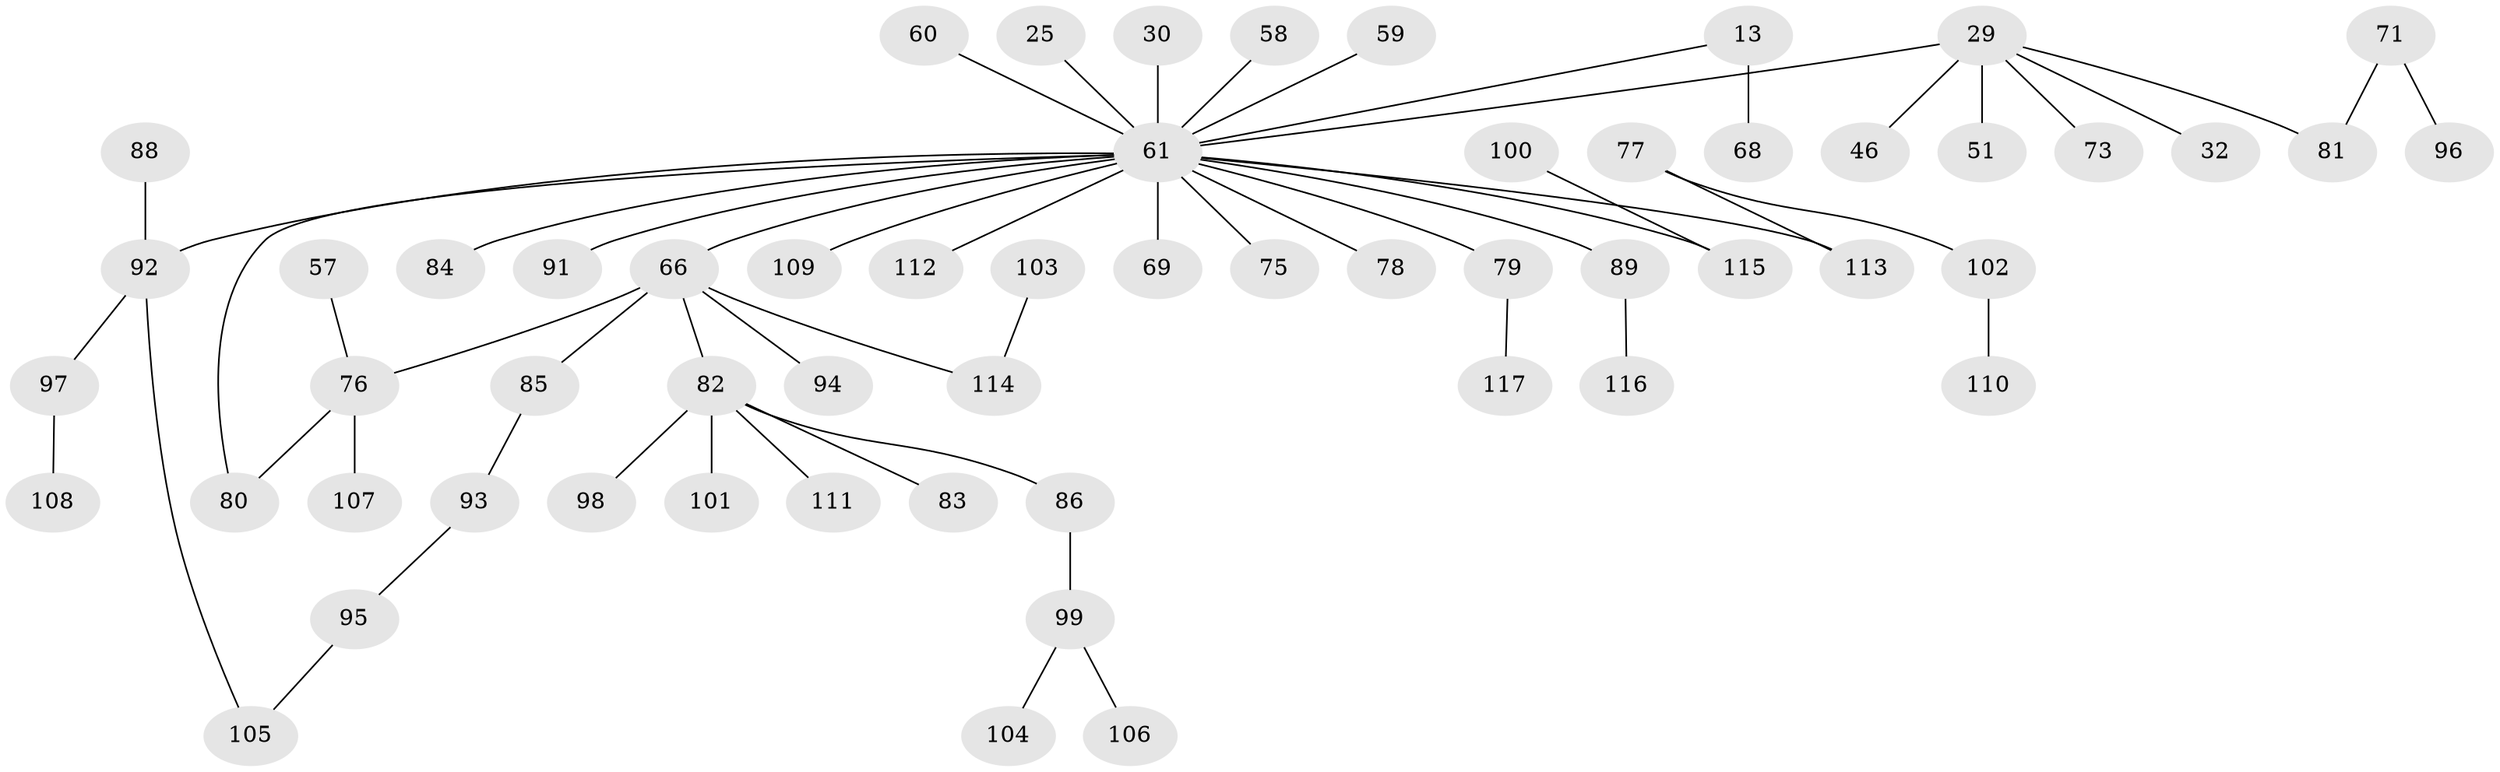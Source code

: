 // original degree distribution, {3: 0.18803418803418803, 8: 0.008547008547008548, 6: 0.017094017094017096, 7: 0.008547008547008548, 2: 0.29914529914529914, 4: 0.07692307692307693, 1: 0.4017094017094017}
// Generated by graph-tools (version 1.1) at 2025/41/03/09/25 04:41:30]
// undirected, 58 vertices, 59 edges
graph export_dot {
graph [start="1"]
  node [color=gray90,style=filled];
  13;
  25;
  29 [super="+21+12"];
  30 [super="+15"];
  32;
  46;
  51 [super="+50"];
  57;
  58;
  59;
  60;
  61 [super="+7+42+20"];
  66 [super="+23+39+27+49"];
  68 [super="+54"];
  69 [super="+28"];
  71;
  73 [super="+48"];
  75;
  76 [super="+44"];
  77;
  78;
  79;
  80 [super="+74"];
  81 [super="+64"];
  82 [super="+17+31+33+55+56+67"];
  83;
  84 [super="+14"];
  85 [super="+70"];
  86;
  88;
  89;
  91;
  92 [super="+87+90"];
  93;
  94;
  95;
  96;
  97;
  98;
  99;
  100;
  101;
  102;
  103;
  104;
  105;
  106;
  107;
  108;
  109;
  110;
  111;
  112 [super="+62"];
  113 [super="+52"];
  114 [super="+72"];
  115 [super="+41+65"];
  116;
  117;
  13 -- 68 [weight=2];
  13 -- 61;
  25 -- 61;
  29 -- 32;
  29 -- 61 [weight=2];
  29 -- 46;
  29 -- 81;
  29 -- 73;
  29 -- 51;
  30 -- 61;
  57 -- 76;
  58 -- 61;
  59 -- 61;
  60 -- 61;
  61 -- 91;
  61 -- 75;
  61 -- 78;
  61 -- 79;
  61 -- 109;
  61 -- 89;
  61 -- 66 [weight=2];
  61 -- 113;
  61 -- 92 [weight=2];
  61 -- 84;
  61 -- 69;
  61 -- 115;
  61 -- 112;
  61 -- 80;
  66 -- 82;
  66 -- 94;
  66 -- 76 [weight=2];
  66 -- 85;
  66 -- 114;
  71 -- 96;
  71 -- 81;
  76 -- 107;
  76 -- 80;
  77 -- 102;
  77 -- 113;
  79 -- 117;
  82 -- 86;
  82 -- 83;
  82 -- 101;
  82 -- 111;
  82 -- 98;
  85 -- 93;
  86 -- 99;
  88 -- 92;
  89 -- 116;
  92 -- 105;
  92 -- 97;
  93 -- 95;
  95 -- 105;
  97 -- 108;
  99 -- 104;
  99 -- 106;
  100 -- 115;
  102 -- 110;
  103 -- 114;
}
